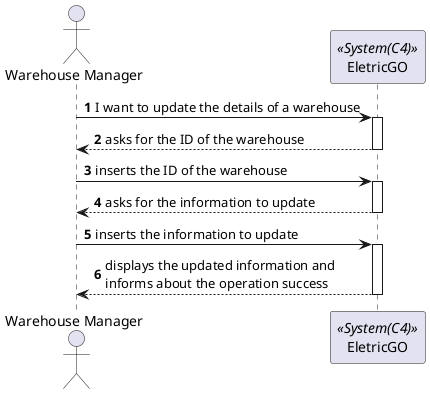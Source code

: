 @startuml updateWarehouseSSD
autonumber

actor "Warehouse Manager" as admin
participant EletricGO as system <<System(C4)>>


admin -> system: I want to update the details of a warehouse
activate system

system --> admin: asks for the ID of the warehouse
deactivate system

admin -> system: inserts the ID of the warehouse
activate system

system --> admin: asks for the information to update
deactivate system

admin -> system: inserts the information to update
activate system

system --> admin: displays the updated information and \ninforms about the operation success
deactivate system


deactivate system
deactivate admin

@enduml
